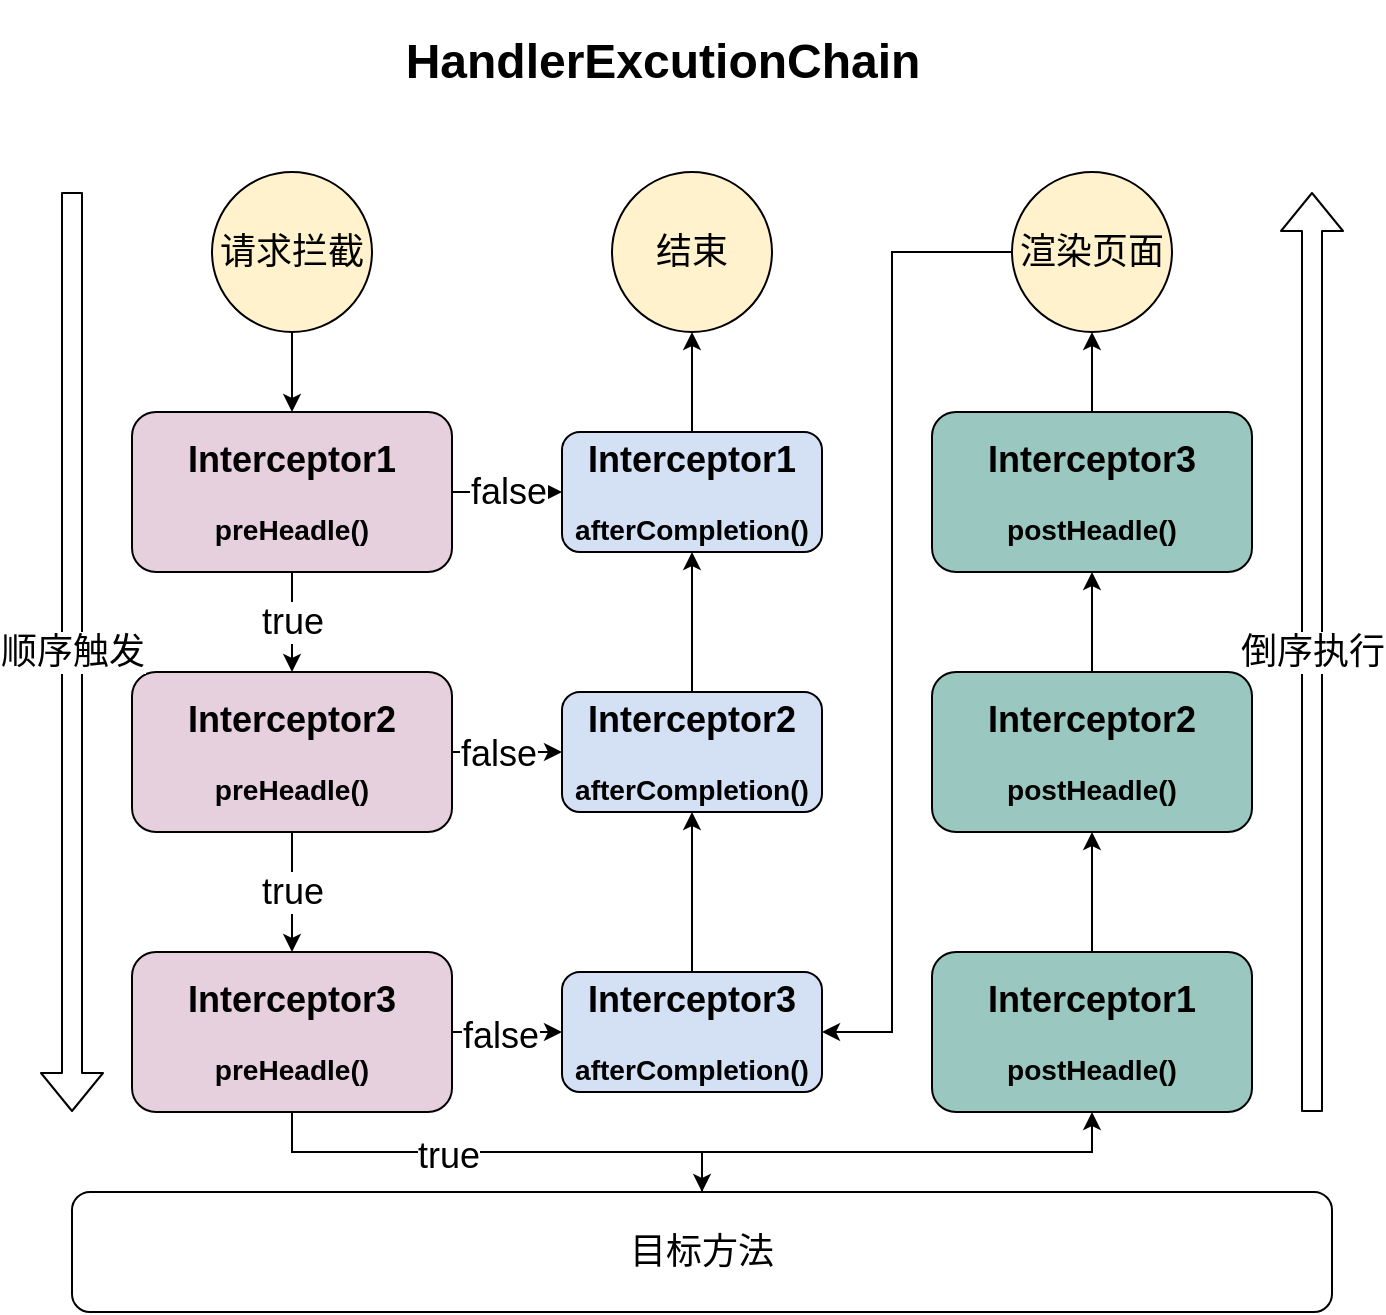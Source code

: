 <mxfile version="14.9.5" type="github">
  <diagram id="Sxhlwo7oHvTldTJAUa9T" name="Page-1">
    <mxGraphModel dx="552" dy="571" grid="1" gridSize="10" guides="1" tooltips="1" connect="1" arrows="1" fold="1" page="1" pageScale="1" pageWidth="827" pageHeight="1169" math="0" shadow="0">
      <root>
        <mxCell id="0" />
        <mxCell id="1" parent="0" />
        <mxCell id="cgIbeY2z_72rr0lLqe45-2" value="true&lt;br style=&quot;font-size: 18px;&quot;&gt;" style="edgeStyle=orthogonalEdgeStyle;rounded=0;orthogonalLoop=1;jettySize=auto;html=1;fontSize=18;" parent="1" source="cgIbeY2z_72rr0lLqe45-4" target="cgIbeY2z_72rr0lLqe45-8" edge="1">
          <mxGeometry relative="1" as="geometry" />
        </mxCell>
        <mxCell id="cgIbeY2z_72rr0lLqe45-3" value="false&lt;br&gt;" style="edgeStyle=orthogonalEdgeStyle;rounded=0;orthogonalLoop=1;jettySize=auto;html=1;fontSize=18;" parent="1" source="cgIbeY2z_72rr0lLqe45-4" target="cgIbeY2z_72rr0lLqe45-21" edge="1">
          <mxGeometry relative="1" as="geometry" />
        </mxCell>
        <mxCell id="cgIbeY2z_72rr0lLqe45-4" value="&lt;h2&gt;Interceptor1&lt;/h2&gt;&lt;h3&gt;preHeadle()&lt;/h3&gt;" style="rounded=1;whiteSpace=wrap;html=1;fillColor=#E6D0DE;" parent="1" vertex="1">
          <mxGeometry x="110" y="310" width="160" height="80" as="geometry" />
        </mxCell>
        <mxCell id="cgIbeY2z_72rr0lLqe45-5" value="true" style="edgeStyle=orthogonalEdgeStyle;rounded=0;orthogonalLoop=1;jettySize=auto;html=1;fontSize=18;" parent="1" source="cgIbeY2z_72rr0lLqe45-8" target="cgIbeY2z_72rr0lLqe45-13" edge="1">
          <mxGeometry relative="1" as="geometry" />
        </mxCell>
        <mxCell id="cgIbeY2z_72rr0lLqe45-6" value="" style="edgeStyle=orthogonalEdgeStyle;rounded=0;orthogonalLoop=1;jettySize=auto;html=1;fontSize=18;" parent="1" source="cgIbeY2z_72rr0lLqe45-8" target="cgIbeY2z_72rr0lLqe45-23" edge="1">
          <mxGeometry relative="1" as="geometry" />
        </mxCell>
        <mxCell id="cgIbeY2z_72rr0lLqe45-7" value="false" style="edgeLabel;html=1;align=center;verticalAlign=middle;resizable=0;points=[];fontSize=18;" parent="cgIbeY2z_72rr0lLqe45-6" vertex="1" connectable="0">
          <mxGeometry x="-0.185" y="-1" relative="1" as="geometry">
            <mxPoint as="offset" />
          </mxGeometry>
        </mxCell>
        <mxCell id="cgIbeY2z_72rr0lLqe45-8" value="&lt;h2&gt;Interceptor2&lt;/h2&gt;&lt;h3&gt;preHeadle()&lt;/h3&gt;" style="rounded=1;whiteSpace=wrap;html=1;fillColor=#E6D0DE;" parent="1" vertex="1">
          <mxGeometry x="110" y="440" width="160" height="80" as="geometry" />
        </mxCell>
        <mxCell id="cgIbeY2z_72rr0lLqe45-9" value="" style="edgeStyle=orthogonalEdgeStyle;rounded=0;orthogonalLoop=1;jettySize=auto;html=1;entryX=0.5;entryY=0;entryDx=0;entryDy=0;" parent="1" source="cgIbeY2z_72rr0lLqe45-13" target="cgIbeY2z_72rr0lLqe45-15" edge="1">
          <mxGeometry relative="1" as="geometry" />
        </mxCell>
        <mxCell id="cgIbeY2z_72rr0lLqe45-10" value="true" style="edgeLabel;html=1;align=center;verticalAlign=middle;resizable=0;points=[];fontSize=18;" parent="cgIbeY2z_72rr0lLqe45-9" vertex="1" connectable="0">
          <mxGeometry x="-0.19" y="-2" relative="1" as="geometry">
            <mxPoint x="-1" as="offset" />
          </mxGeometry>
        </mxCell>
        <mxCell id="cgIbeY2z_72rr0lLqe45-11" value="" style="edgeStyle=orthogonalEdgeStyle;rounded=0;orthogonalLoop=1;jettySize=auto;html=1;fontSize=18;" parent="1" source="cgIbeY2z_72rr0lLqe45-13" target="cgIbeY2z_72rr0lLqe45-25" edge="1">
          <mxGeometry relative="1" as="geometry" />
        </mxCell>
        <mxCell id="cgIbeY2z_72rr0lLqe45-12" value="false&lt;br&gt;" style="edgeLabel;html=1;align=center;verticalAlign=middle;resizable=0;points=[];fontSize=18;" parent="cgIbeY2z_72rr0lLqe45-11" vertex="1" connectable="0">
          <mxGeometry x="-0.142" y="-2" relative="1" as="geometry">
            <mxPoint as="offset" />
          </mxGeometry>
        </mxCell>
        <mxCell id="cgIbeY2z_72rr0lLqe45-13" value="&lt;h2&gt;Interceptor3&lt;/h2&gt;&lt;h3&gt;preHeadle()&lt;/h3&gt;" style="rounded=1;whiteSpace=wrap;html=1;fillColor=#E6D0DE;" parent="1" vertex="1">
          <mxGeometry x="110" y="580" width="160" height="80" as="geometry" />
        </mxCell>
        <mxCell id="cgIbeY2z_72rr0lLqe45-14" style="edgeStyle=orthogonalEdgeStyle;rounded=0;orthogonalLoop=1;jettySize=auto;html=1;entryX=0.5;entryY=1;entryDx=0;entryDy=0;fontSize=18;" parent="1" source="cgIbeY2z_72rr0lLqe45-15" target="cgIbeY2z_72rr0lLqe45-17" edge="1">
          <mxGeometry relative="1" as="geometry" />
        </mxCell>
        <mxCell id="cgIbeY2z_72rr0lLqe45-15" value="&lt;font style=&quot;font-size: 18px&quot;&gt;目标方法&lt;/font&gt;" style="rounded=1;whiteSpace=wrap;html=1;" parent="1" vertex="1">
          <mxGeometry x="80" y="700" width="630" height="60" as="geometry" />
        </mxCell>
        <mxCell id="cgIbeY2z_72rr0lLqe45-16" value="" style="edgeStyle=orthogonalEdgeStyle;rounded=0;orthogonalLoop=1;jettySize=auto;html=1;fontSize=18;" parent="1" source="cgIbeY2z_72rr0lLqe45-17" target="cgIbeY2z_72rr0lLqe45-19" edge="1">
          <mxGeometry relative="1" as="geometry" />
        </mxCell>
        <mxCell id="cgIbeY2z_72rr0lLqe45-17" value="&lt;h2&gt;Interceptor1&lt;/h2&gt;&lt;h3&gt;postHeadle()&lt;/h3&gt;" style="rounded=1;whiteSpace=wrap;html=1;fillColor=#9AC7BF;" parent="1" vertex="1">
          <mxGeometry x="510" y="580" width="160" height="80" as="geometry" />
        </mxCell>
        <mxCell id="cgIbeY2z_72rr0lLqe45-18" value="" style="edgeStyle=orthogonalEdgeStyle;rounded=0;orthogonalLoop=1;jettySize=auto;html=1;fontSize=18;" parent="1" source="cgIbeY2z_72rr0lLqe45-19" target="cgIbeY2z_72rr0lLqe45-20" edge="1">
          <mxGeometry relative="1" as="geometry" />
        </mxCell>
        <mxCell id="cgIbeY2z_72rr0lLqe45-19" value="&lt;h2&gt;Interceptor2&lt;/h2&gt;&lt;h3&gt;postHeadle()&lt;/h3&gt;" style="rounded=1;whiteSpace=wrap;html=1;fillColor=#9AC7BF;" parent="1" vertex="1">
          <mxGeometry x="510" y="440" width="160" height="80" as="geometry" />
        </mxCell>
        <mxCell id="cgIbeY2z_72rr0lLqe45-32" value="" style="edgeStyle=orthogonalEdgeStyle;rounded=0;orthogonalLoop=1;jettySize=auto;html=1;" parent="1" source="cgIbeY2z_72rr0lLqe45-20" target="cgIbeY2z_72rr0lLqe45-31" edge="1">
          <mxGeometry relative="1" as="geometry" />
        </mxCell>
        <mxCell id="cgIbeY2z_72rr0lLqe45-20" value="&lt;h2&gt;Interceptor3&lt;/h2&gt;&lt;h3&gt;postHeadle()&lt;/h3&gt;" style="rounded=1;whiteSpace=wrap;html=1;fillColor=#9AC7BF;" parent="1" vertex="1">
          <mxGeometry x="510" y="310" width="160" height="80" as="geometry" />
        </mxCell>
        <mxCell id="cgIbeY2z_72rr0lLqe45-35" value="" style="edgeStyle=orthogonalEdgeStyle;rounded=0;orthogonalLoop=1;jettySize=auto;html=1;" parent="1" source="cgIbeY2z_72rr0lLqe45-21" target="cgIbeY2z_72rr0lLqe45-34" edge="1">
          <mxGeometry relative="1" as="geometry" />
        </mxCell>
        <mxCell id="cgIbeY2z_72rr0lLqe45-21" value="&lt;h2&gt;Interceptor1&lt;/h2&gt;&lt;h3&gt;afterCompletion()&lt;/h3&gt;" style="rounded=1;whiteSpace=wrap;html=1;fillColor=#D4E1F5;" parent="1" vertex="1">
          <mxGeometry x="325" y="320" width="130" height="60" as="geometry" />
        </mxCell>
        <mxCell id="cgIbeY2z_72rr0lLqe45-22" value="" style="edgeStyle=orthogonalEdgeStyle;rounded=0;orthogonalLoop=1;jettySize=auto;html=1;fontSize=18;" parent="1" source="cgIbeY2z_72rr0lLqe45-23" target="cgIbeY2z_72rr0lLqe45-21" edge="1">
          <mxGeometry relative="1" as="geometry" />
        </mxCell>
        <mxCell id="cgIbeY2z_72rr0lLqe45-23" value="&lt;h2&gt;Interceptor2&lt;/h2&gt;&lt;h3&gt;afterCompletion()&lt;/h3&gt;" style="rounded=1;whiteSpace=wrap;html=1;fillColor=#D4E1F5;" parent="1" vertex="1">
          <mxGeometry x="325" y="450" width="130" height="60" as="geometry" />
        </mxCell>
        <mxCell id="cgIbeY2z_72rr0lLqe45-24" value="" style="edgeStyle=orthogonalEdgeStyle;rounded=0;orthogonalLoop=1;jettySize=auto;html=1;fontSize=18;" parent="1" source="cgIbeY2z_72rr0lLqe45-25" target="cgIbeY2z_72rr0lLqe45-23" edge="1">
          <mxGeometry relative="1" as="geometry" />
        </mxCell>
        <mxCell id="cgIbeY2z_72rr0lLqe45-25" value="&lt;h2&gt;Interceptor3&lt;/h2&gt;&lt;h3&gt;afterCompletion()&lt;/h3&gt;" style="rounded=1;whiteSpace=wrap;html=1;fillColor=#D4E1F5;" parent="1" vertex="1">
          <mxGeometry x="325" y="590" width="130" height="60" as="geometry" />
        </mxCell>
        <mxCell id="cgIbeY2z_72rr0lLqe45-28" value="" style="edgeStyle=orthogonalEdgeStyle;rounded=0;orthogonalLoop=1;jettySize=auto;html=1;" parent="1" source="cgIbeY2z_72rr0lLqe45-26" target="cgIbeY2z_72rr0lLqe45-4" edge="1">
          <mxGeometry relative="1" as="geometry" />
        </mxCell>
        <mxCell id="cgIbeY2z_72rr0lLqe45-26" value="&lt;font style=&quot;font-size: 18px&quot;&gt;请求拦截&lt;/font&gt;" style="ellipse;whiteSpace=wrap;html=1;aspect=fixed;fillColor=#FFF2CC;" parent="1" vertex="1">
          <mxGeometry x="150" y="190" width="80" height="80" as="geometry" />
        </mxCell>
        <mxCell id="cgIbeY2z_72rr0lLqe45-33" style="edgeStyle=orthogonalEdgeStyle;rounded=0;orthogonalLoop=1;jettySize=auto;html=1;exitX=0;exitY=0.5;exitDx=0;exitDy=0;entryX=1;entryY=0.5;entryDx=0;entryDy=0;" parent="1" source="cgIbeY2z_72rr0lLqe45-31" target="cgIbeY2z_72rr0lLqe45-25" edge="1">
          <mxGeometry relative="1" as="geometry">
            <Array as="points">
              <mxPoint x="490" y="230" />
              <mxPoint x="490" y="620" />
            </Array>
          </mxGeometry>
        </mxCell>
        <mxCell id="cgIbeY2z_72rr0lLqe45-31" value="&lt;font style=&quot;font-size: 18px&quot;&gt;渲染页面&lt;/font&gt;" style="ellipse;whiteSpace=wrap;html=1;aspect=fixed;fillColor=#FFF2CC;" parent="1" vertex="1">
          <mxGeometry x="550" y="190" width="80" height="80" as="geometry" />
        </mxCell>
        <mxCell id="cgIbeY2z_72rr0lLqe45-34" value="&lt;font style=&quot;font-size: 18px&quot;&gt;结束&lt;/font&gt;" style="ellipse;whiteSpace=wrap;html=1;aspect=fixed;fillColor=#FFF2CC;" parent="1" vertex="1">
          <mxGeometry x="350" y="190" width="80" height="80" as="geometry" />
        </mxCell>
        <mxCell id="cgIbeY2z_72rr0lLqe45-37" value="&lt;font style=&quot;font-size: 18px&quot;&gt;顺序触发&lt;/font&gt;" style="shape=flexArrow;endArrow=classic;html=1;" parent="1" edge="1">
          <mxGeometry width="50" height="50" relative="1" as="geometry">
            <mxPoint x="80" y="200" as="sourcePoint" />
            <mxPoint x="80" y="660" as="targetPoint" />
          </mxGeometry>
        </mxCell>
        <mxCell id="cgIbeY2z_72rr0lLqe45-41" value="&lt;span style=&quot;font-size: 18px&quot;&gt;倒序执行&lt;/span&gt;" style="shape=flexArrow;endArrow=classic;html=1;" parent="1" edge="1">
          <mxGeometry width="50" height="50" relative="1" as="geometry">
            <mxPoint x="700" y="660" as="sourcePoint" />
            <mxPoint x="700" y="200" as="targetPoint" />
          </mxGeometry>
        </mxCell>
        <mxCell id="qbDtzEWRpwSpylmgFQnB-1" value="&lt;h1&gt;HandlerExcutionChain&lt;/h1&gt;" style="text;html=1;align=center;verticalAlign=middle;resizable=0;points=[];autosize=1;strokeColor=none;" vertex="1" parent="1">
          <mxGeometry x="240" y="110" width="270" height="50" as="geometry" />
        </mxCell>
      </root>
    </mxGraphModel>
  </diagram>
</mxfile>
